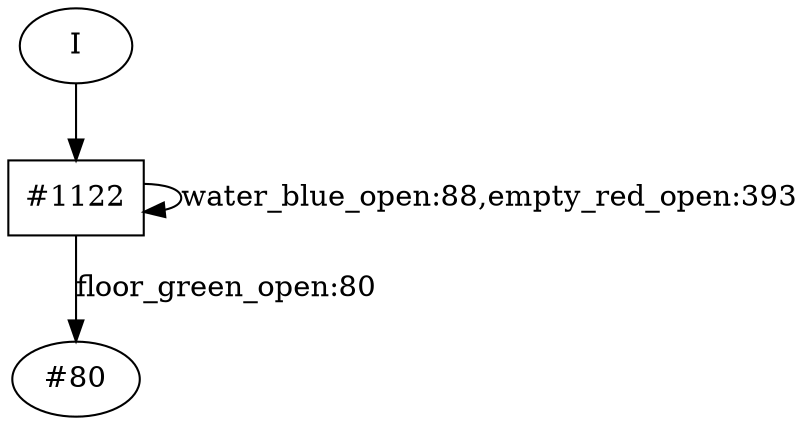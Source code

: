 // produced with flexfringe from git commitc8fad5bd3b0c0dad0e28ec7606f20a7fcf975071
// dfasat/flexfringe -h=kldistance -d=kl_data -m=2 -n=2 -x=0 -w=0 -a=0 -b=0 -f=0 -I=1 -t=1 -q=0 -y=0 -p=0.95 --output-dir=experiments/merge_safety_into_prduct/flexfringe_data/dfa /Users/kandai/Documents/projects/research/wombats_experiments/experiments/merge_safety_into_prduct/flexfringe_data/merge_safety_into_prduct_train 
digraph DFA {
	0 [label="root" shape=box];
		I -> 0;
	0 [ label="#1122"  ];
		0 -> 0 [label="water_blue_open:88,empty_red_open:393"  ];
		0 -> 67 [label="floor_green_open:80"  ];
	67 [ label="#80"  ];
}
